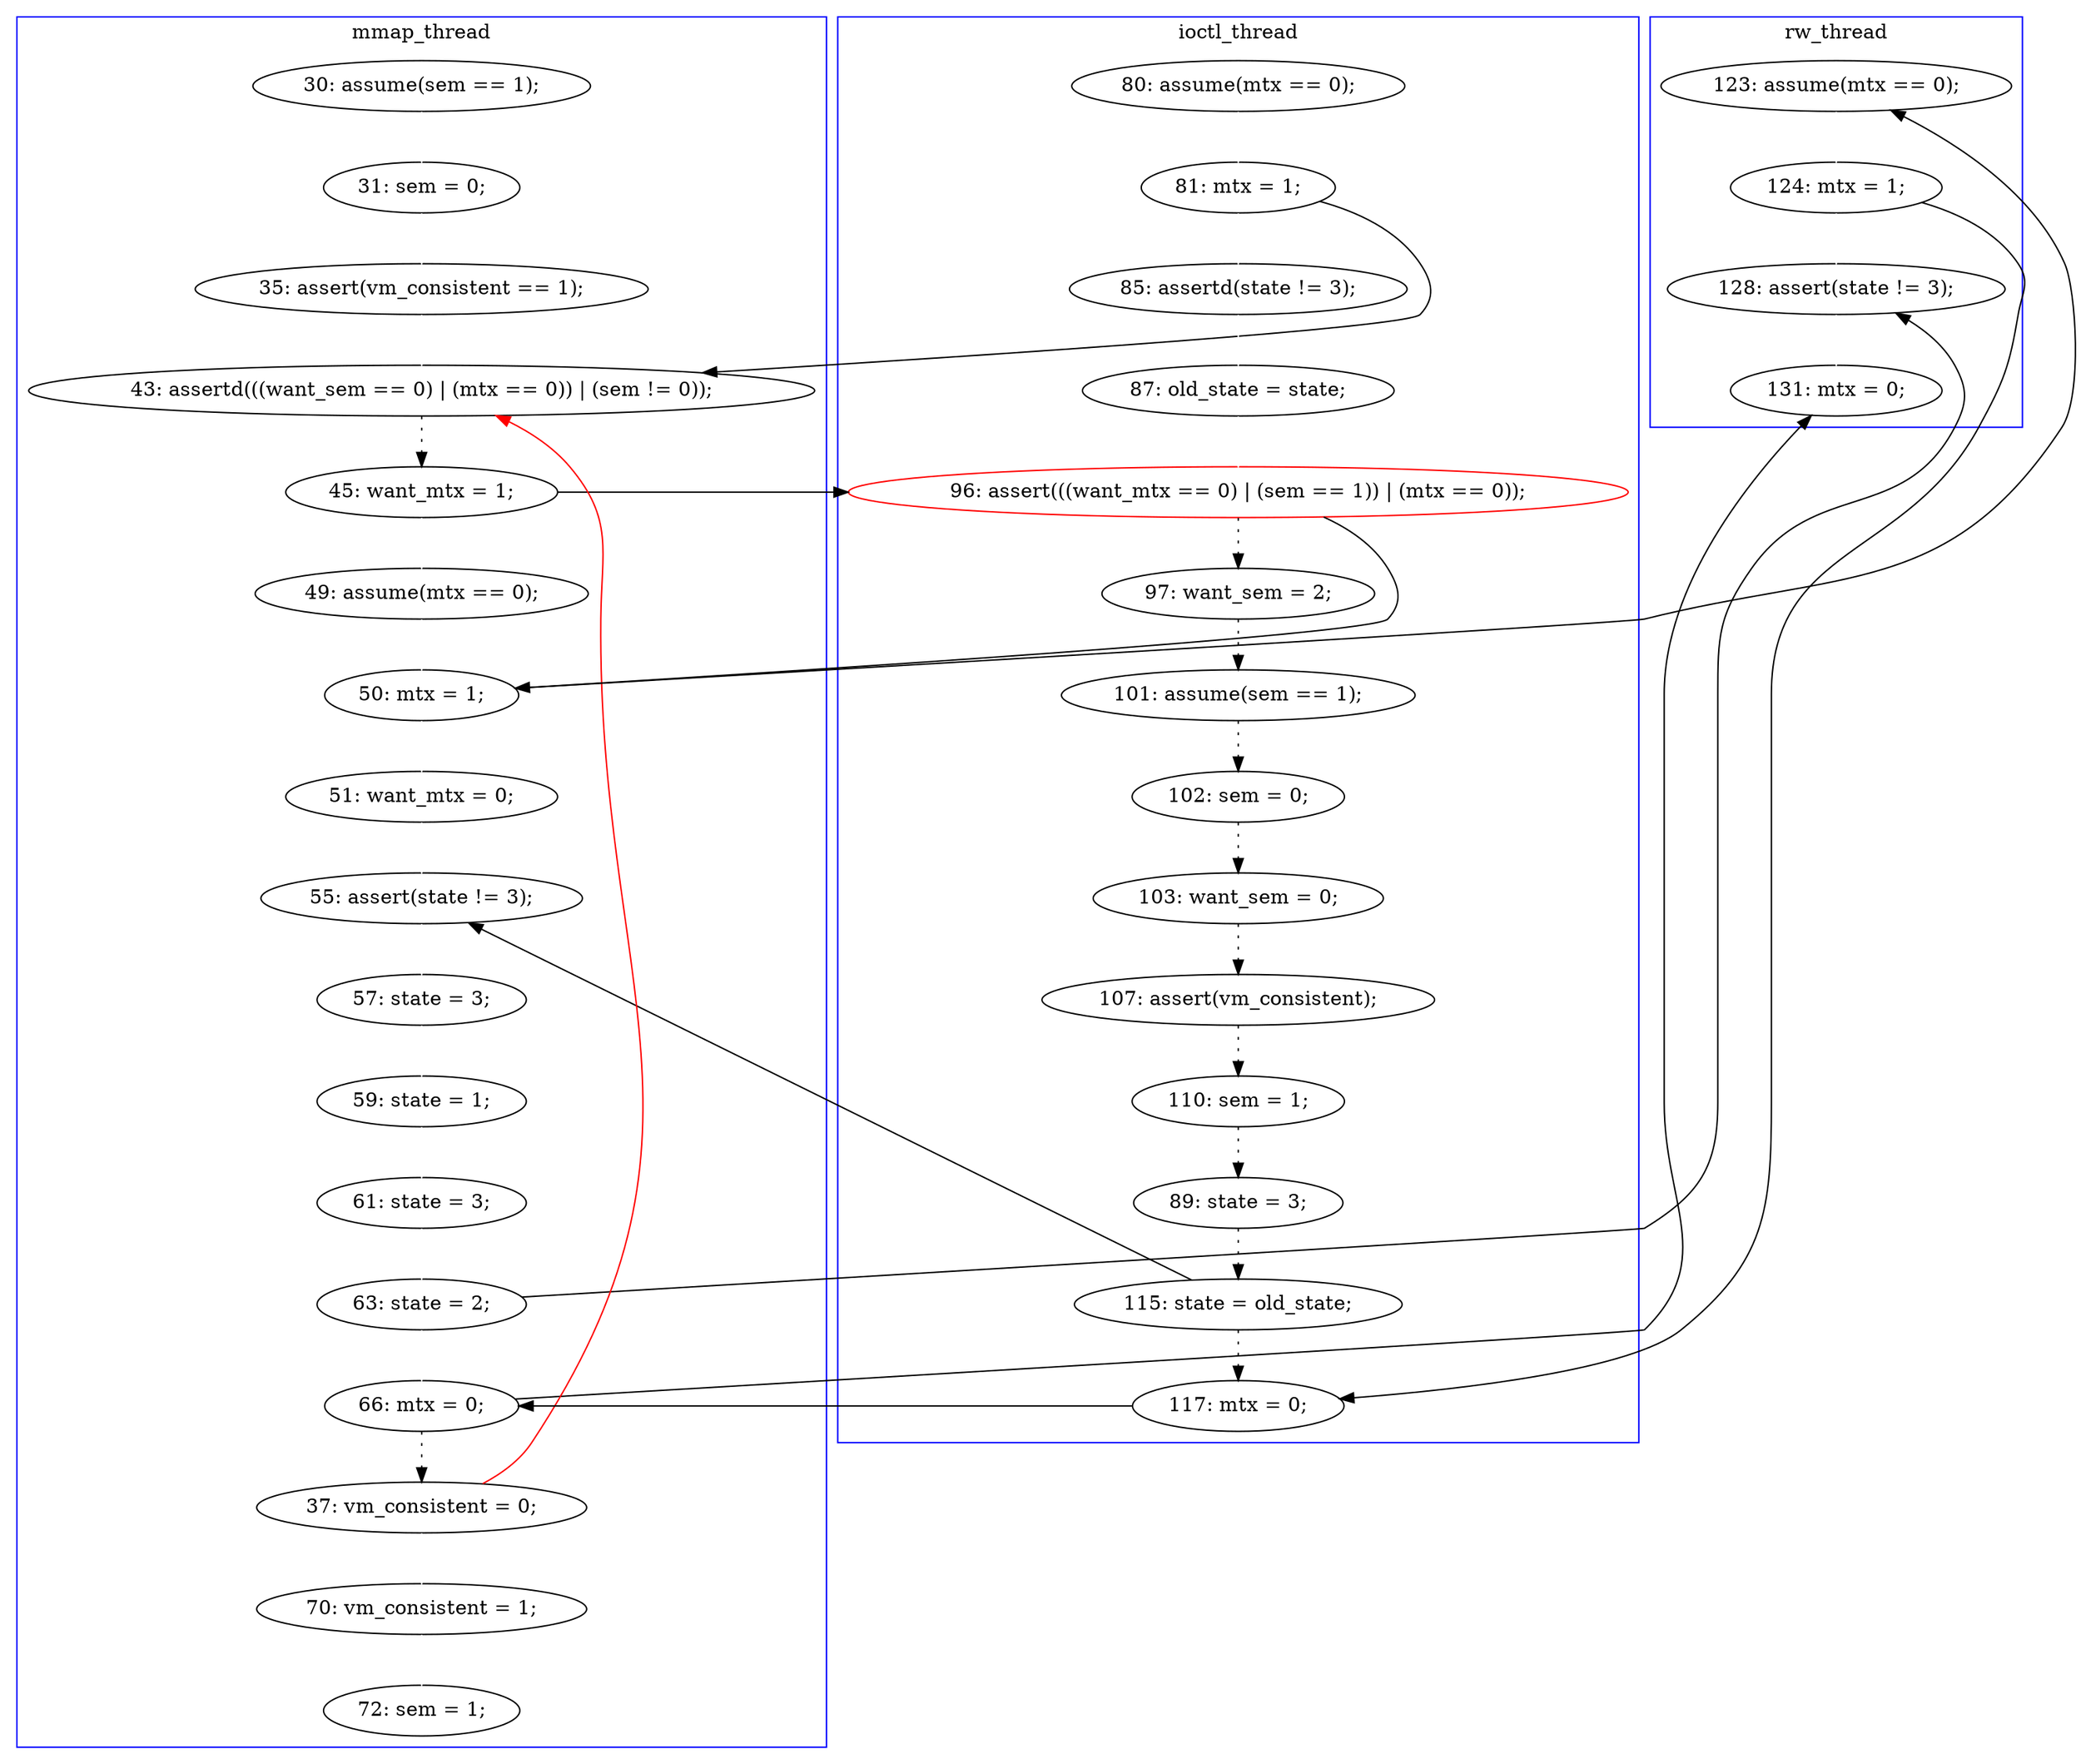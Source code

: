 digraph Counterexample {
	36 -> 53 [color = white, style = solid]
	11 -> 12 [color = white, style = solid]
	44 -> 53 [color = black, style = solid, constraint = false]
	20 -> 23 [color = black, style = dotted]
	38 -> 40 [color = black, style = solid, constraint = false]
	46 -> 47 [color = black, style = dotted]
	17 -> 18 [color = white, style = solid]
	18 -> 19 [color = white, style = solid]
	46 -> 54 [color = black, style = solid, constraint = false]
	24 -> 25 [color = black, style = dotted]
	33 -> 34 [color = black, style = dotted]
	40 -> 41 [color = white, style = solid]
	19 -> 21 [color = white, style = solid]
	42 -> 43 [color = white, style = solid]
	31 -> 32 [color = white, style = solid]
	41 -> 42 [color = white, style = solid]
	35 -> 36 [color = white, style = solid]
	39 -> 46 [color = black, style = solid, constraint = false]
	30 -> 31 [color = white, style = solid]
	12 -> 13 [color = white, style = solid]
	27 -> 28 [color = black, style = dotted]
	32 -> 40 [color = white, style = solid]
	34 -> 37 [color = black, style = dotted]
	24 -> 31 [color = black, style = solid, constraint = false]
	23 -> 30 [color = white, style = solid]
	23 -> 24 [color = black, style = solid, constraint = false]
	31 -> 35 [color = black, style = solid, constraint = false]
	44 -> 46 [color = white, style = solid]
	36 -> 39 [color = black, style = solid, constraint = false]
	21 -> 24 [color = white, style = solid]
	28 -> 29 [color = black, style = dotted]
	38 -> 39 [color = black, style = dotted]
	29 -> 33 [color = black, style = dotted]
	13 -> 20 [color = white, style = solid]
	53 -> 54 [color = white, style = solid]
	47 -> 48 [color = white, style = solid]
	18 -> 20 [color = black, style = solid, constraint = false]
	48 -> 49 [color = white, style = solid]
	43 -> 44 [color = white, style = solid]
	47 -> 20 [color = red, style = solid, constraint = false]
	25 -> 27 [color = black, style = dotted]
	37 -> 38 [color = black, style = dotted]
	subgraph cluster3 {
		label = rw_thread
		color = blue
		53  [label = "128: assert(state != 3);"]
		54  [label = "131: mtx = 0;"]
		35  [label = "123: assume(mtx == 0);"]
		36  [label = "124: mtx = 1;"]
	}
	subgraph cluster2 {
		label = ioctl_thread
		color = blue
		25  [label = "97: want_sem = 2;"]
		28  [label = "102: sem = 0;"]
		17  [label = "80: assume(mtx == 0);"]
		21  [label = "87: old_state = state;"]
		37  [label = "89: state = 3;"]
		29  [label = "103: want_sem = 0;"]
		34  [label = "110: sem = 1;"]
		38  [label = "115: state = old_state;"]
		19  [label = "85: assertd(state != 3);"]
		39  [label = "117: mtx = 0;"]
		24  [label = "96: assert(((want_mtx == 0) | (sem == 1)) | (mtx == 0));", color = red]
		33  [label = "107: assert(vm_consistent);"]
		18  [label = "81: mtx = 1;"]
		27  [label = "101: assume(sem == 1);"]
	}
	subgraph cluster1 {
		label = mmap_thread
		color = blue
		11  [label = "30: assume(sem == 1);"]
		42  [label = "59: state = 1;"]
		41  [label = "57: state = 3;"]
		23  [label = "45: want_mtx = 1;"]
		30  [label = "49: assume(mtx == 0);"]
		20  [label = "43: assertd(((want_sem == 0) | (mtx == 0)) | (sem != 0));"]
		43  [label = "61: state = 3;"]
		49  [label = "72: sem = 1;"]
		31  [label = "50: mtx = 1;"]
		13  [label = "35: assert(vm_consistent == 1);"]
		32  [label = "51: want_mtx = 0;"]
		40  [label = "55: assert(state != 3);"]
		47  [label = "37: vm_consistent = 0;"]
		44  [label = "63: state = 2;"]
		46  [label = "66: mtx = 0;"]
		12  [label = "31: sem = 0;"]
		48  [label = "70: vm_consistent = 1;"]
	}
}